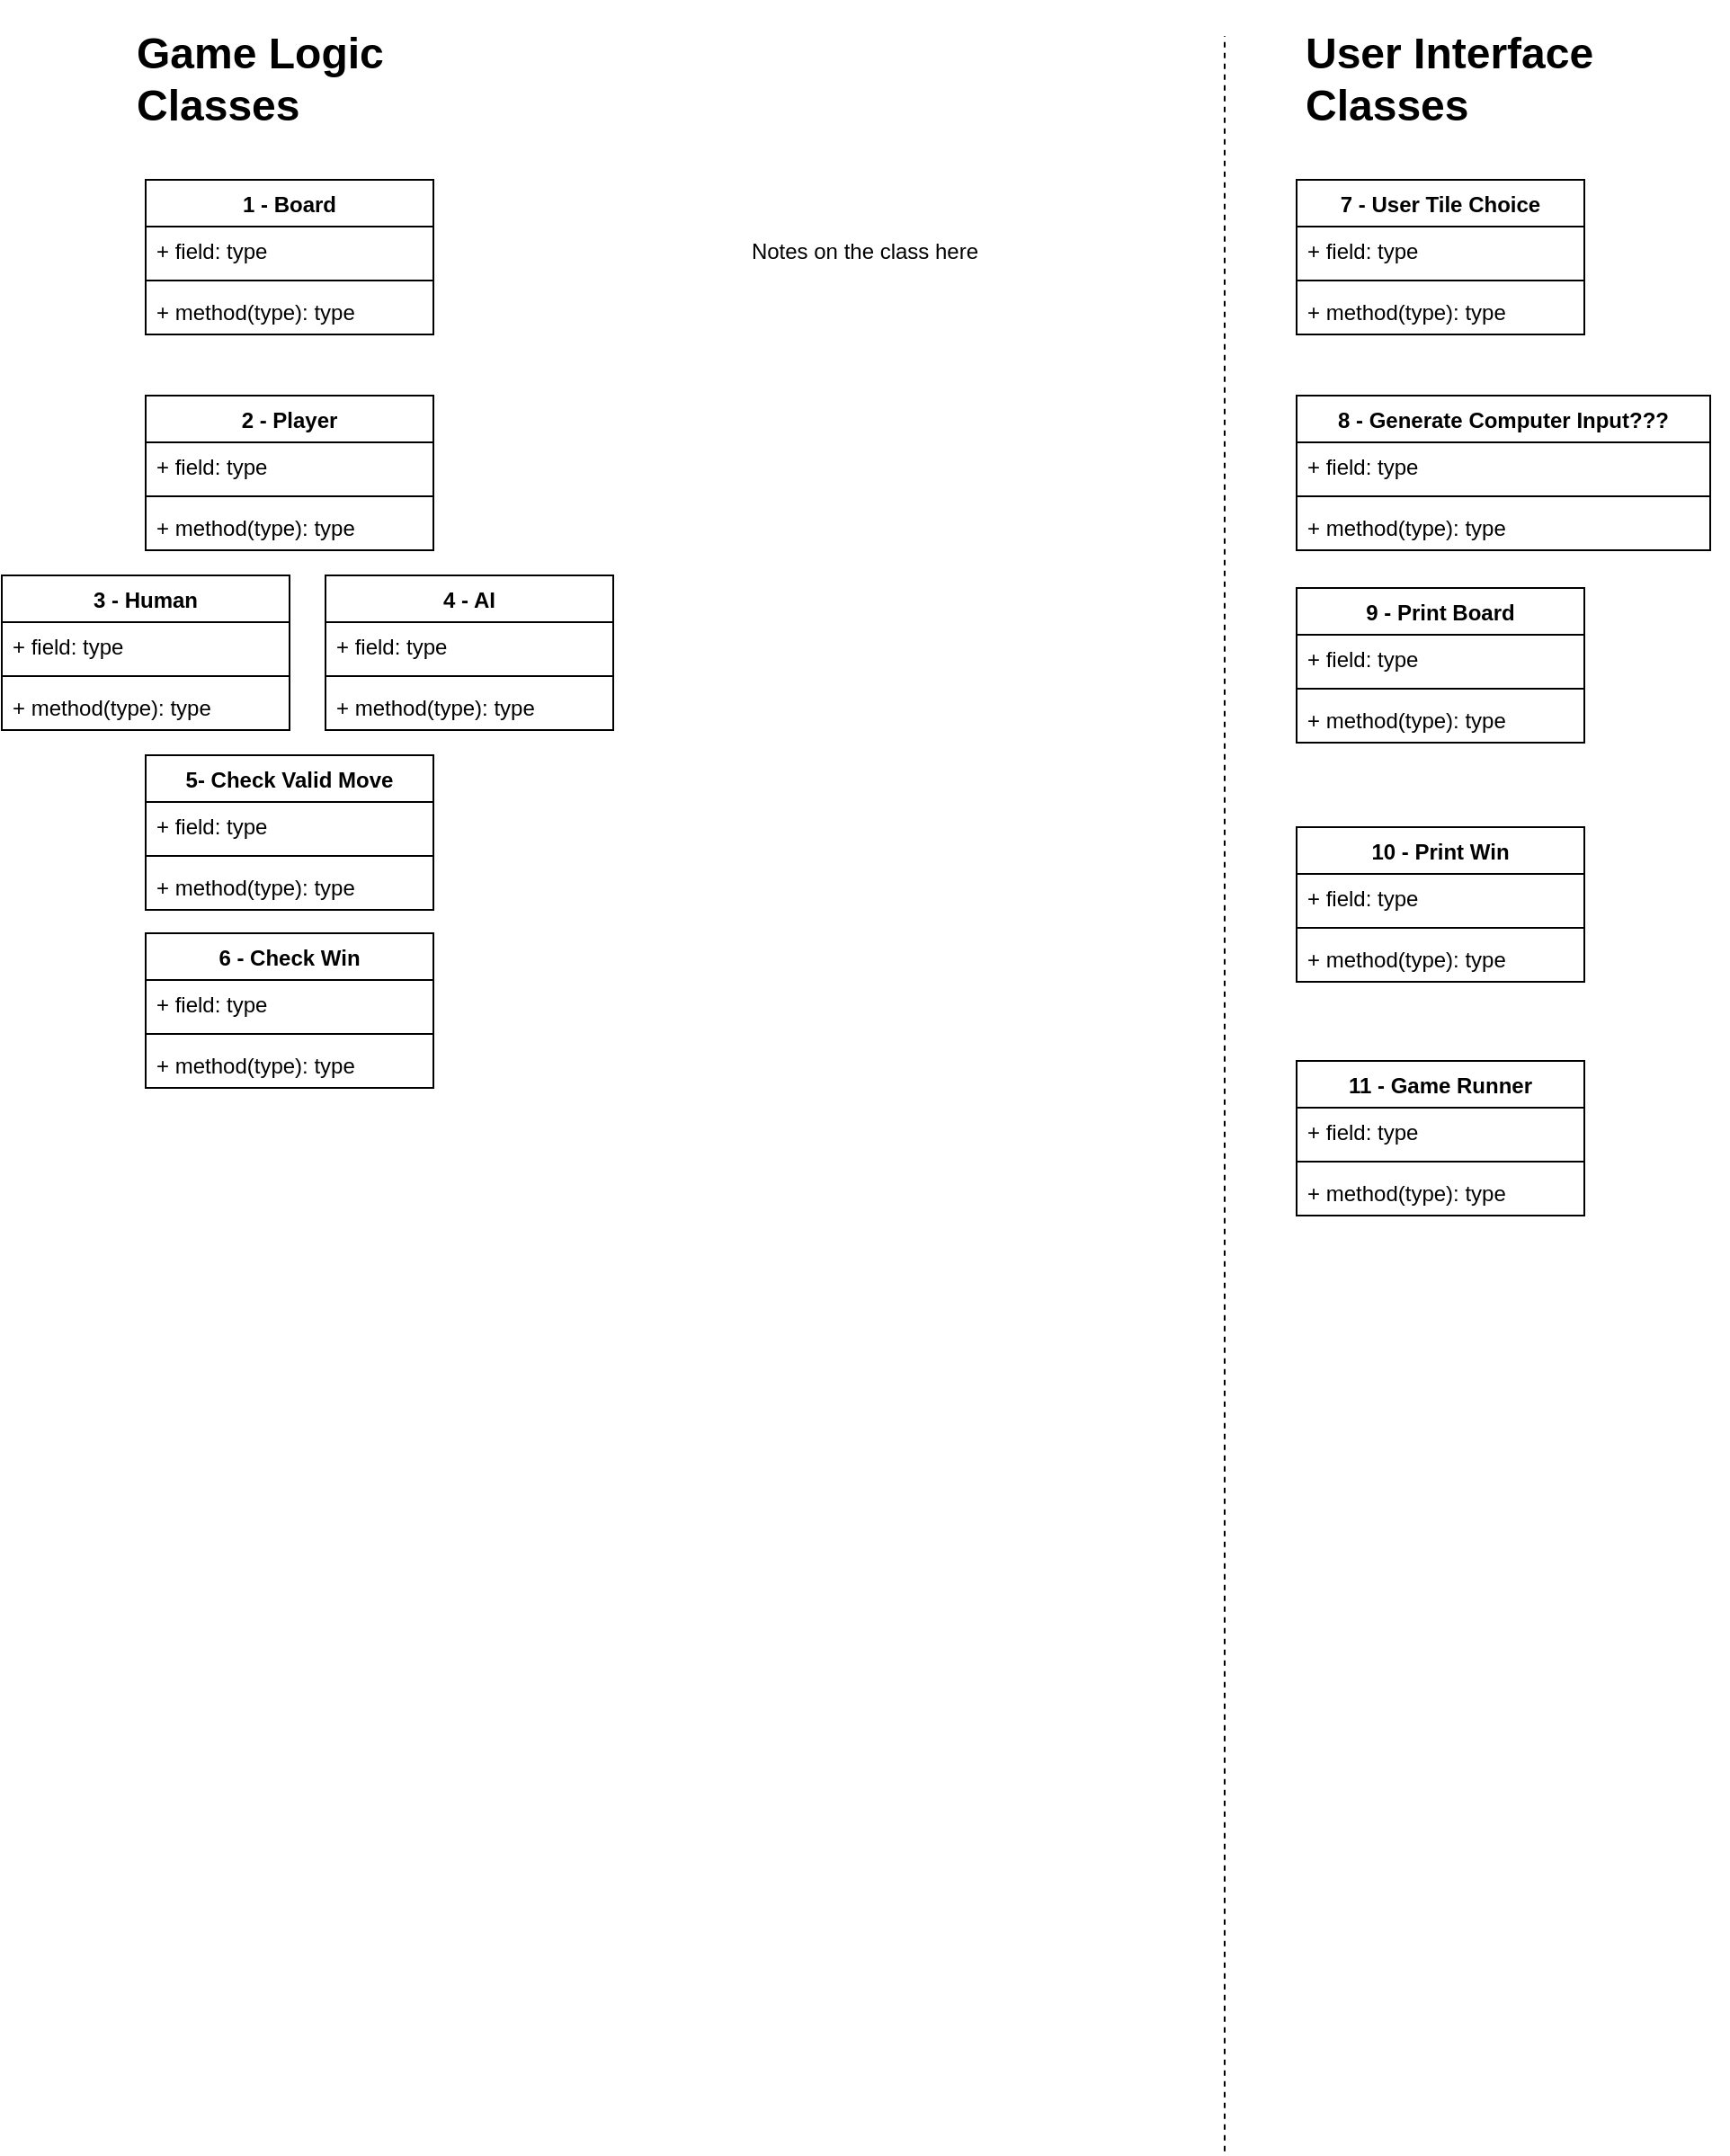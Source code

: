 <mxfile version="15.9.1" type="github">
  <diagram id="C5RBs43oDa-KdzZeNtuy" name="Page-1">
    <mxGraphModel dx="2310" dy="1937" grid="1" gridSize="10" guides="1" tooltips="1" connect="1" arrows="1" fold="1" page="1" pageScale="1" pageWidth="827" pageHeight="1169" math="0" shadow="0">
      <root>
        <mxCell id="WIyWlLk6GJQsqaUBKTNV-0" />
        <mxCell id="WIyWlLk6GJQsqaUBKTNV-1" parent="WIyWlLk6GJQsqaUBKTNV-0" />
        <mxCell id="ejbYuKjPCHxNquOu02UG-0" value="1 - Board" style="swimlane;fontStyle=1;align=center;verticalAlign=top;childLayout=stackLayout;horizontal=1;startSize=26;horizontalStack=0;resizeParent=1;resizeParentMax=0;resizeLast=0;collapsible=1;marginBottom=0;" vertex="1" parent="WIyWlLk6GJQsqaUBKTNV-1">
          <mxGeometry x="-360" y="80" width="160" height="86" as="geometry" />
        </mxCell>
        <mxCell id="ejbYuKjPCHxNquOu02UG-1" value="+ field: type" style="text;strokeColor=none;fillColor=none;align=left;verticalAlign=top;spacingLeft=4;spacingRight=4;overflow=hidden;rotatable=0;points=[[0,0.5],[1,0.5]];portConstraint=eastwest;" vertex="1" parent="ejbYuKjPCHxNquOu02UG-0">
          <mxGeometry y="26" width="160" height="26" as="geometry" />
        </mxCell>
        <mxCell id="ejbYuKjPCHxNquOu02UG-2" value="" style="line;strokeWidth=1;fillColor=none;align=left;verticalAlign=middle;spacingTop=-1;spacingLeft=3;spacingRight=3;rotatable=0;labelPosition=right;points=[];portConstraint=eastwest;" vertex="1" parent="ejbYuKjPCHxNquOu02UG-0">
          <mxGeometry y="52" width="160" height="8" as="geometry" />
        </mxCell>
        <mxCell id="ejbYuKjPCHxNquOu02UG-3" value="+ method(type): type&#xa;" style="text;strokeColor=none;fillColor=none;align=left;verticalAlign=top;spacingLeft=4;spacingRight=4;overflow=hidden;rotatable=0;points=[[0,0.5],[1,0.5]];portConstraint=eastwest;" vertex="1" parent="ejbYuKjPCHxNquOu02UG-0">
          <mxGeometry y="60" width="160" height="26" as="geometry" />
        </mxCell>
        <mxCell id="ejbYuKjPCHxNquOu02UG-4" value="&lt;h1&gt;Game Logic Classes&lt;/h1&gt;" style="text;html=1;strokeColor=none;fillColor=none;spacing=5;spacingTop=-20;whiteSpace=wrap;overflow=hidden;rounded=0;" vertex="1" parent="WIyWlLk6GJQsqaUBKTNV-1">
          <mxGeometry x="-370" y="-10" width="240" height="70" as="geometry" />
        </mxCell>
        <mxCell id="ejbYuKjPCHxNquOu02UG-5" value="&lt;h1&gt;User Interface Classes&lt;/h1&gt;" style="text;html=1;strokeColor=none;fillColor=none;spacing=5;spacingTop=-20;whiteSpace=wrap;overflow=hidden;rounded=0;" vertex="1" parent="WIyWlLk6GJQsqaUBKTNV-1">
          <mxGeometry x="280" y="-10" width="240" height="70" as="geometry" />
        </mxCell>
        <mxCell id="ejbYuKjPCHxNquOu02UG-6" value="2 - Player" style="swimlane;fontStyle=1;align=center;verticalAlign=top;childLayout=stackLayout;horizontal=1;startSize=26;horizontalStack=0;resizeParent=1;resizeParentMax=0;resizeLast=0;collapsible=1;marginBottom=0;" vertex="1" parent="WIyWlLk6GJQsqaUBKTNV-1">
          <mxGeometry x="-360" y="200" width="160" height="86" as="geometry" />
        </mxCell>
        <mxCell id="ejbYuKjPCHxNquOu02UG-7" value="+ field: type" style="text;strokeColor=none;fillColor=none;align=left;verticalAlign=top;spacingLeft=4;spacingRight=4;overflow=hidden;rotatable=0;points=[[0,0.5],[1,0.5]];portConstraint=eastwest;" vertex="1" parent="ejbYuKjPCHxNquOu02UG-6">
          <mxGeometry y="26" width="160" height="26" as="geometry" />
        </mxCell>
        <mxCell id="ejbYuKjPCHxNquOu02UG-8" value="" style="line;strokeWidth=1;fillColor=none;align=left;verticalAlign=middle;spacingTop=-1;spacingLeft=3;spacingRight=3;rotatable=0;labelPosition=right;points=[];portConstraint=eastwest;" vertex="1" parent="ejbYuKjPCHxNquOu02UG-6">
          <mxGeometry y="52" width="160" height="8" as="geometry" />
        </mxCell>
        <mxCell id="ejbYuKjPCHxNquOu02UG-9" value="+ method(type): type" style="text;strokeColor=none;fillColor=none;align=left;verticalAlign=top;spacingLeft=4;spacingRight=4;overflow=hidden;rotatable=0;points=[[0,0.5],[1,0.5]];portConstraint=eastwest;" vertex="1" parent="ejbYuKjPCHxNquOu02UG-6">
          <mxGeometry y="60" width="160" height="26" as="geometry" />
        </mxCell>
        <mxCell id="ejbYuKjPCHxNquOu02UG-10" value="" style="endArrow=none;dashed=1;html=1;rounded=0;" edge="1" parent="WIyWlLk6GJQsqaUBKTNV-1">
          <mxGeometry width="50" height="50" relative="1" as="geometry">
            <mxPoint x="240" y="1176.316" as="sourcePoint" />
            <mxPoint x="240" as="targetPoint" />
          </mxGeometry>
        </mxCell>
        <mxCell id="ejbYuKjPCHxNquOu02UG-11" value="7 - User Tile Choice" style="swimlane;fontStyle=1;align=center;verticalAlign=top;childLayout=stackLayout;horizontal=1;startSize=26;horizontalStack=0;resizeParent=1;resizeParentMax=0;resizeLast=0;collapsible=1;marginBottom=0;" vertex="1" parent="WIyWlLk6GJQsqaUBKTNV-1">
          <mxGeometry x="280" y="80" width="160" height="86" as="geometry" />
        </mxCell>
        <mxCell id="ejbYuKjPCHxNquOu02UG-12" value="+ field: type" style="text;strokeColor=none;fillColor=none;align=left;verticalAlign=top;spacingLeft=4;spacingRight=4;overflow=hidden;rotatable=0;points=[[0,0.5],[1,0.5]];portConstraint=eastwest;" vertex="1" parent="ejbYuKjPCHxNquOu02UG-11">
          <mxGeometry y="26" width="160" height="26" as="geometry" />
        </mxCell>
        <mxCell id="ejbYuKjPCHxNquOu02UG-13" value="" style="line;strokeWidth=1;fillColor=none;align=left;verticalAlign=middle;spacingTop=-1;spacingLeft=3;spacingRight=3;rotatable=0;labelPosition=right;points=[];portConstraint=eastwest;" vertex="1" parent="ejbYuKjPCHxNquOu02UG-11">
          <mxGeometry y="52" width="160" height="8" as="geometry" />
        </mxCell>
        <mxCell id="ejbYuKjPCHxNquOu02UG-14" value="+ method(type): type" style="text;strokeColor=none;fillColor=none;align=left;verticalAlign=top;spacingLeft=4;spacingRight=4;overflow=hidden;rotatable=0;points=[[0,0.5],[1,0.5]];portConstraint=eastwest;" vertex="1" parent="ejbYuKjPCHxNquOu02UG-11">
          <mxGeometry y="60" width="160" height="26" as="geometry" />
        </mxCell>
        <mxCell id="ejbYuKjPCHxNquOu02UG-15" value="Notes on the class here" style="text;html=1;strokeColor=none;fillColor=none;align=center;verticalAlign=middle;whiteSpace=wrap;rounded=0;" vertex="1" parent="WIyWlLk6GJQsqaUBKTNV-1">
          <mxGeometry x="-120" y="80" width="320" height="80" as="geometry" />
        </mxCell>
        <mxCell id="ejbYuKjPCHxNquOu02UG-16" value="3 - Human" style="swimlane;fontStyle=1;align=center;verticalAlign=top;childLayout=stackLayout;horizontal=1;startSize=26;horizontalStack=0;resizeParent=1;resizeParentMax=0;resizeLast=0;collapsible=1;marginBottom=0;" vertex="1" parent="WIyWlLk6GJQsqaUBKTNV-1">
          <mxGeometry x="-440" y="300" width="160" height="86" as="geometry" />
        </mxCell>
        <mxCell id="ejbYuKjPCHxNquOu02UG-17" value="+ field: type" style="text;strokeColor=none;fillColor=none;align=left;verticalAlign=top;spacingLeft=4;spacingRight=4;overflow=hidden;rotatable=0;points=[[0,0.5],[1,0.5]];portConstraint=eastwest;" vertex="1" parent="ejbYuKjPCHxNquOu02UG-16">
          <mxGeometry y="26" width="160" height="26" as="geometry" />
        </mxCell>
        <mxCell id="ejbYuKjPCHxNquOu02UG-18" value="" style="line;strokeWidth=1;fillColor=none;align=left;verticalAlign=middle;spacingTop=-1;spacingLeft=3;spacingRight=3;rotatable=0;labelPosition=right;points=[];portConstraint=eastwest;" vertex="1" parent="ejbYuKjPCHxNquOu02UG-16">
          <mxGeometry y="52" width="160" height="8" as="geometry" />
        </mxCell>
        <mxCell id="ejbYuKjPCHxNquOu02UG-19" value="+ method(type): type" style="text;strokeColor=none;fillColor=none;align=left;verticalAlign=top;spacingLeft=4;spacingRight=4;overflow=hidden;rotatable=0;points=[[0,0.5],[1,0.5]];portConstraint=eastwest;" vertex="1" parent="ejbYuKjPCHxNquOu02UG-16">
          <mxGeometry y="60" width="160" height="26" as="geometry" />
        </mxCell>
        <mxCell id="ejbYuKjPCHxNquOu02UG-20" value="4 - AI" style="swimlane;fontStyle=1;align=center;verticalAlign=top;childLayout=stackLayout;horizontal=1;startSize=26;horizontalStack=0;resizeParent=1;resizeParentMax=0;resizeLast=0;collapsible=1;marginBottom=0;" vertex="1" parent="WIyWlLk6GJQsqaUBKTNV-1">
          <mxGeometry x="-260" y="300" width="160" height="86" as="geometry" />
        </mxCell>
        <mxCell id="ejbYuKjPCHxNquOu02UG-21" value="+ field: type" style="text;strokeColor=none;fillColor=none;align=left;verticalAlign=top;spacingLeft=4;spacingRight=4;overflow=hidden;rotatable=0;points=[[0,0.5],[1,0.5]];portConstraint=eastwest;" vertex="1" parent="ejbYuKjPCHxNquOu02UG-20">
          <mxGeometry y="26" width="160" height="26" as="geometry" />
        </mxCell>
        <mxCell id="ejbYuKjPCHxNquOu02UG-22" value="" style="line;strokeWidth=1;fillColor=none;align=left;verticalAlign=middle;spacingTop=-1;spacingLeft=3;spacingRight=3;rotatable=0;labelPosition=right;points=[];portConstraint=eastwest;" vertex="1" parent="ejbYuKjPCHxNquOu02UG-20">
          <mxGeometry y="52" width="160" height="8" as="geometry" />
        </mxCell>
        <mxCell id="ejbYuKjPCHxNquOu02UG-23" value="+ method(type): type" style="text;strokeColor=none;fillColor=none;align=left;verticalAlign=top;spacingLeft=4;spacingRight=4;overflow=hidden;rotatable=0;points=[[0,0.5],[1,0.5]];portConstraint=eastwest;" vertex="1" parent="ejbYuKjPCHxNquOu02UG-20">
          <mxGeometry y="60" width="160" height="26" as="geometry" />
        </mxCell>
        <mxCell id="ejbYuKjPCHxNquOu02UG-24" value="5- Check Valid Move" style="swimlane;fontStyle=1;align=center;verticalAlign=top;childLayout=stackLayout;horizontal=1;startSize=26;horizontalStack=0;resizeParent=1;resizeParentMax=0;resizeLast=0;collapsible=1;marginBottom=0;" vertex="1" parent="WIyWlLk6GJQsqaUBKTNV-1">
          <mxGeometry x="-360" y="400" width="160" height="86" as="geometry" />
        </mxCell>
        <mxCell id="ejbYuKjPCHxNquOu02UG-25" value="+ field: type" style="text;strokeColor=none;fillColor=none;align=left;verticalAlign=top;spacingLeft=4;spacingRight=4;overflow=hidden;rotatable=0;points=[[0,0.5],[1,0.5]];portConstraint=eastwest;" vertex="1" parent="ejbYuKjPCHxNquOu02UG-24">
          <mxGeometry y="26" width="160" height="26" as="geometry" />
        </mxCell>
        <mxCell id="ejbYuKjPCHxNquOu02UG-26" value="" style="line;strokeWidth=1;fillColor=none;align=left;verticalAlign=middle;spacingTop=-1;spacingLeft=3;spacingRight=3;rotatable=0;labelPosition=right;points=[];portConstraint=eastwest;" vertex="1" parent="ejbYuKjPCHxNquOu02UG-24">
          <mxGeometry y="52" width="160" height="8" as="geometry" />
        </mxCell>
        <mxCell id="ejbYuKjPCHxNquOu02UG-27" value="+ method(type): type" style="text;strokeColor=none;fillColor=none;align=left;verticalAlign=top;spacingLeft=4;spacingRight=4;overflow=hidden;rotatable=0;points=[[0,0.5],[1,0.5]];portConstraint=eastwest;" vertex="1" parent="ejbYuKjPCHxNquOu02UG-24">
          <mxGeometry y="60" width="160" height="26" as="geometry" />
        </mxCell>
        <mxCell id="ejbYuKjPCHxNquOu02UG-28" value="6 - Check Win" style="swimlane;fontStyle=1;align=center;verticalAlign=top;childLayout=stackLayout;horizontal=1;startSize=26;horizontalStack=0;resizeParent=1;resizeParentMax=0;resizeLast=0;collapsible=1;marginBottom=0;" vertex="1" parent="WIyWlLk6GJQsqaUBKTNV-1">
          <mxGeometry x="-360" y="499" width="160" height="86" as="geometry" />
        </mxCell>
        <mxCell id="ejbYuKjPCHxNquOu02UG-29" value="+ field: type" style="text;strokeColor=none;fillColor=none;align=left;verticalAlign=top;spacingLeft=4;spacingRight=4;overflow=hidden;rotatable=0;points=[[0,0.5],[1,0.5]];portConstraint=eastwest;" vertex="1" parent="ejbYuKjPCHxNquOu02UG-28">
          <mxGeometry y="26" width="160" height="26" as="geometry" />
        </mxCell>
        <mxCell id="ejbYuKjPCHxNquOu02UG-30" value="" style="line;strokeWidth=1;fillColor=none;align=left;verticalAlign=middle;spacingTop=-1;spacingLeft=3;spacingRight=3;rotatable=0;labelPosition=right;points=[];portConstraint=eastwest;" vertex="1" parent="ejbYuKjPCHxNquOu02UG-28">
          <mxGeometry y="52" width="160" height="8" as="geometry" />
        </mxCell>
        <mxCell id="ejbYuKjPCHxNquOu02UG-31" value="+ method(type): type" style="text;strokeColor=none;fillColor=none;align=left;verticalAlign=top;spacingLeft=4;spacingRight=4;overflow=hidden;rotatable=0;points=[[0,0.5],[1,0.5]];portConstraint=eastwest;" vertex="1" parent="ejbYuKjPCHxNquOu02UG-28">
          <mxGeometry y="60" width="160" height="26" as="geometry" />
        </mxCell>
        <mxCell id="ejbYuKjPCHxNquOu02UG-37" value="8 - Generate Computer Input???" style="swimlane;fontStyle=1;align=center;verticalAlign=top;childLayout=stackLayout;horizontal=1;startSize=26;horizontalStack=0;resizeParent=1;resizeParentMax=0;resizeLast=0;collapsible=1;marginBottom=0;" vertex="1" parent="WIyWlLk6GJQsqaUBKTNV-1">
          <mxGeometry x="280" y="200" width="230" height="86" as="geometry" />
        </mxCell>
        <mxCell id="ejbYuKjPCHxNquOu02UG-38" value="+ field: type" style="text;strokeColor=none;fillColor=none;align=left;verticalAlign=top;spacingLeft=4;spacingRight=4;overflow=hidden;rotatable=0;points=[[0,0.5],[1,0.5]];portConstraint=eastwest;" vertex="1" parent="ejbYuKjPCHxNquOu02UG-37">
          <mxGeometry y="26" width="230" height="26" as="geometry" />
        </mxCell>
        <mxCell id="ejbYuKjPCHxNquOu02UG-39" value="" style="line;strokeWidth=1;fillColor=none;align=left;verticalAlign=middle;spacingTop=-1;spacingLeft=3;spacingRight=3;rotatable=0;labelPosition=right;points=[];portConstraint=eastwest;" vertex="1" parent="ejbYuKjPCHxNquOu02UG-37">
          <mxGeometry y="52" width="230" height="8" as="geometry" />
        </mxCell>
        <mxCell id="ejbYuKjPCHxNquOu02UG-40" value="+ method(type): type" style="text;strokeColor=none;fillColor=none;align=left;verticalAlign=top;spacingLeft=4;spacingRight=4;overflow=hidden;rotatable=0;points=[[0,0.5],[1,0.5]];portConstraint=eastwest;" vertex="1" parent="ejbYuKjPCHxNquOu02UG-37">
          <mxGeometry y="60" width="230" height="26" as="geometry" />
        </mxCell>
        <mxCell id="ejbYuKjPCHxNquOu02UG-41" value="11 - Game Runner" style="swimlane;fontStyle=1;align=center;verticalAlign=top;childLayout=stackLayout;horizontal=1;startSize=26;horizontalStack=0;resizeParent=1;resizeParentMax=0;resizeLast=0;collapsible=1;marginBottom=0;" vertex="1" parent="WIyWlLk6GJQsqaUBKTNV-1">
          <mxGeometry x="280" y="570" width="160" height="86" as="geometry" />
        </mxCell>
        <mxCell id="ejbYuKjPCHxNquOu02UG-42" value="+ field: type" style="text;strokeColor=none;fillColor=none;align=left;verticalAlign=top;spacingLeft=4;spacingRight=4;overflow=hidden;rotatable=0;points=[[0,0.5],[1,0.5]];portConstraint=eastwest;" vertex="1" parent="ejbYuKjPCHxNquOu02UG-41">
          <mxGeometry y="26" width="160" height="26" as="geometry" />
        </mxCell>
        <mxCell id="ejbYuKjPCHxNquOu02UG-43" value="" style="line;strokeWidth=1;fillColor=none;align=left;verticalAlign=middle;spacingTop=-1;spacingLeft=3;spacingRight=3;rotatable=0;labelPosition=right;points=[];portConstraint=eastwest;" vertex="1" parent="ejbYuKjPCHxNquOu02UG-41">
          <mxGeometry y="52" width="160" height="8" as="geometry" />
        </mxCell>
        <mxCell id="ejbYuKjPCHxNquOu02UG-44" value="+ method(type): type" style="text;strokeColor=none;fillColor=none;align=left;verticalAlign=top;spacingLeft=4;spacingRight=4;overflow=hidden;rotatable=0;points=[[0,0.5],[1,0.5]];portConstraint=eastwest;" vertex="1" parent="ejbYuKjPCHxNquOu02UG-41">
          <mxGeometry y="60" width="160" height="26" as="geometry" />
        </mxCell>
        <mxCell id="ejbYuKjPCHxNquOu02UG-45" value="9 - Print Board" style="swimlane;fontStyle=1;align=center;verticalAlign=top;childLayout=stackLayout;horizontal=1;startSize=26;horizontalStack=0;resizeParent=1;resizeParentMax=0;resizeLast=0;collapsible=1;marginBottom=0;" vertex="1" parent="WIyWlLk6GJQsqaUBKTNV-1">
          <mxGeometry x="280" y="307" width="160" height="86" as="geometry" />
        </mxCell>
        <mxCell id="ejbYuKjPCHxNquOu02UG-46" value="+ field: type" style="text;strokeColor=none;fillColor=none;align=left;verticalAlign=top;spacingLeft=4;spacingRight=4;overflow=hidden;rotatable=0;points=[[0,0.5],[1,0.5]];portConstraint=eastwest;" vertex="1" parent="ejbYuKjPCHxNquOu02UG-45">
          <mxGeometry y="26" width="160" height="26" as="geometry" />
        </mxCell>
        <mxCell id="ejbYuKjPCHxNquOu02UG-47" value="" style="line;strokeWidth=1;fillColor=none;align=left;verticalAlign=middle;spacingTop=-1;spacingLeft=3;spacingRight=3;rotatable=0;labelPosition=right;points=[];portConstraint=eastwest;" vertex="1" parent="ejbYuKjPCHxNquOu02UG-45">
          <mxGeometry y="52" width="160" height="8" as="geometry" />
        </mxCell>
        <mxCell id="ejbYuKjPCHxNquOu02UG-48" value="+ method(type): type" style="text;strokeColor=none;fillColor=none;align=left;verticalAlign=top;spacingLeft=4;spacingRight=4;overflow=hidden;rotatable=0;points=[[0,0.5],[1,0.5]];portConstraint=eastwest;" vertex="1" parent="ejbYuKjPCHxNquOu02UG-45">
          <mxGeometry y="60" width="160" height="26" as="geometry" />
        </mxCell>
        <mxCell id="ejbYuKjPCHxNquOu02UG-49" value="10 - Print Win" style="swimlane;fontStyle=1;align=center;verticalAlign=top;childLayout=stackLayout;horizontal=1;startSize=26;horizontalStack=0;resizeParent=1;resizeParentMax=0;resizeLast=0;collapsible=1;marginBottom=0;" vertex="1" parent="WIyWlLk6GJQsqaUBKTNV-1">
          <mxGeometry x="280" y="440" width="160" height="86" as="geometry" />
        </mxCell>
        <mxCell id="ejbYuKjPCHxNquOu02UG-50" value="+ field: type" style="text;strokeColor=none;fillColor=none;align=left;verticalAlign=top;spacingLeft=4;spacingRight=4;overflow=hidden;rotatable=0;points=[[0,0.5],[1,0.5]];portConstraint=eastwest;" vertex="1" parent="ejbYuKjPCHxNquOu02UG-49">
          <mxGeometry y="26" width="160" height="26" as="geometry" />
        </mxCell>
        <mxCell id="ejbYuKjPCHxNquOu02UG-51" value="" style="line;strokeWidth=1;fillColor=none;align=left;verticalAlign=middle;spacingTop=-1;spacingLeft=3;spacingRight=3;rotatable=0;labelPosition=right;points=[];portConstraint=eastwest;" vertex="1" parent="ejbYuKjPCHxNquOu02UG-49">
          <mxGeometry y="52" width="160" height="8" as="geometry" />
        </mxCell>
        <mxCell id="ejbYuKjPCHxNquOu02UG-52" value="+ method(type): type" style="text;strokeColor=none;fillColor=none;align=left;verticalAlign=top;spacingLeft=4;spacingRight=4;overflow=hidden;rotatable=0;points=[[0,0.5],[1,0.5]];portConstraint=eastwest;" vertex="1" parent="ejbYuKjPCHxNquOu02UG-49">
          <mxGeometry y="60" width="160" height="26" as="geometry" />
        </mxCell>
      </root>
    </mxGraphModel>
  </diagram>
</mxfile>
